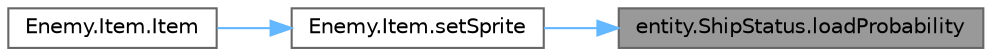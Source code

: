 digraph "entity.ShipStatus.loadProbability"
{
 // LATEX_PDF_SIZE
  bgcolor="transparent";
  edge [fontname=Helvetica,fontsize=10,labelfontname=Helvetica,labelfontsize=10];
  node [fontname=Helvetica,fontsize=10,shape=box,height=0.2,width=0.4];
  rankdir="RL";
  Node1 [id="Node000001",label="entity.ShipStatus.loadProbability",height=0.2,width=0.4,color="gray40", fillcolor="grey60", style="filled", fontcolor="black",tooltip=" "];
  Node1 -> Node2 [id="edge1_Node000001_Node000002",dir="back",color="steelblue1",style="solid",tooltip=" "];
  Node2 [id="Node000002",label="Enemy.Item.setSprite",height=0.2,width=0.4,color="grey40", fillcolor="white", style="filled",URL="$class_enemy_1_1_item.html#a821738f38eff77bf9cacf55272b9ea64",tooltip=" "];
  Node2 -> Node3 [id="edge2_Node000002_Node000003",dir="back",color="steelblue1",style="solid",tooltip=" "];
  Node3 [id="Node000003",label="Enemy.Item.Item",height=0.2,width=0.4,color="grey40", fillcolor="white", style="filled",URL="$class_enemy_1_1_item.html#a1c24f30ce1ba4dae0016aa3498c5ecad",tooltip=" "];
}

